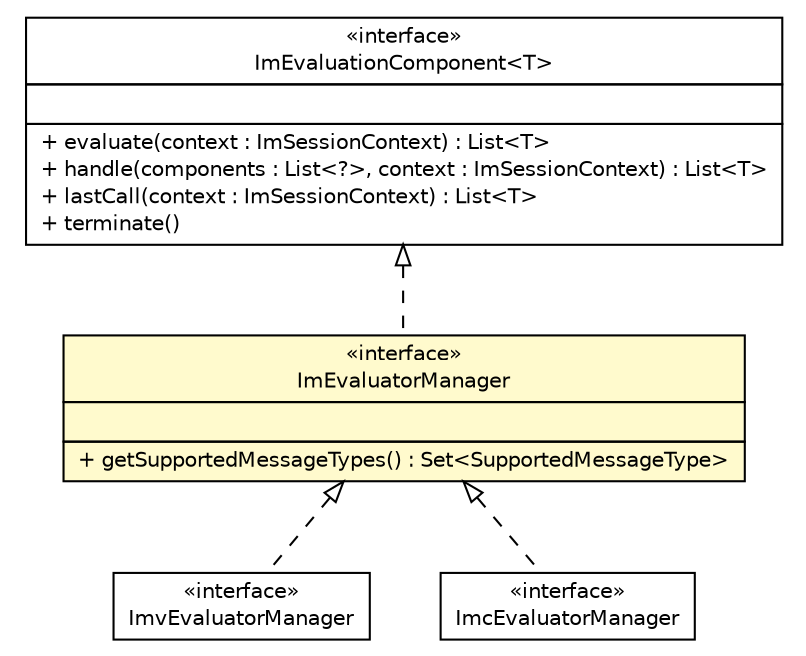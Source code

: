 #!/usr/local/bin/dot
#
# Class diagram 
# Generated by UMLGraph version R5_6 (http://www.umlgraph.org/)
#

digraph G {
	edge [fontname="Helvetica",fontsize=10,labelfontname="Helvetica",labelfontsize=10];
	node [fontname="Helvetica",fontsize=10,shape=plaintext];
	nodesep=0.25;
	ranksep=0.5;
	// de.hsbremen.tc.tnc.im.evaluate.ImvEvaluatorManager
	c3479 [label=<<table title="de.hsbremen.tc.tnc.im.evaluate.ImvEvaluatorManager" border="0" cellborder="1" cellspacing="0" cellpadding="2" port="p" href="./ImvEvaluatorManager.html">
		<tr><td><table border="0" cellspacing="0" cellpadding="1">
<tr><td align="center" balign="center"> &#171;interface&#187; </td></tr>
<tr><td align="center" balign="center"> ImvEvaluatorManager </td></tr>
		</table></td></tr>
		</table>>, URL="./ImvEvaluatorManager.html", fontname="Helvetica", fontcolor="black", fontsize=10.0];
	// de.hsbremen.tc.tnc.im.evaluate.ImcEvaluatorManager
	c3484 [label=<<table title="de.hsbremen.tc.tnc.im.evaluate.ImcEvaluatorManager" border="0" cellborder="1" cellspacing="0" cellpadding="2" port="p" href="./ImcEvaluatorManager.html">
		<tr><td><table border="0" cellspacing="0" cellpadding="1">
<tr><td align="center" balign="center"> &#171;interface&#187; </td></tr>
<tr><td align="center" balign="center"> ImcEvaluatorManager </td></tr>
		</table></td></tr>
		</table>>, URL="./ImcEvaluatorManager.html", fontname="Helvetica", fontcolor="black", fontsize=10.0];
	// de.hsbremen.tc.tnc.im.evaluate.ImEvaluatorManager
	c3488 [label=<<table title="de.hsbremen.tc.tnc.im.evaluate.ImEvaluatorManager" border="0" cellborder="1" cellspacing="0" cellpadding="2" port="p" bgcolor="lemonChiffon" href="./ImEvaluatorManager.html">
		<tr><td><table border="0" cellspacing="0" cellpadding="1">
<tr><td align="center" balign="center"> &#171;interface&#187; </td></tr>
<tr><td align="center" balign="center"> ImEvaluatorManager </td></tr>
		</table></td></tr>
		<tr><td><table border="0" cellspacing="0" cellpadding="1">
<tr><td align="left" balign="left">  </td></tr>
		</table></td></tr>
		<tr><td><table border="0" cellspacing="0" cellpadding="1">
<tr><td align="left" balign="left"> + getSupportedMessageTypes() : Set&lt;SupportedMessageType&gt; </td></tr>
		</table></td></tr>
		</table>>, URL="./ImEvaluatorManager.html", fontname="Helvetica", fontcolor="black", fontsize=10.0];
	// de.hsbremen.tc.tnc.im.evaluate.ImEvaluationComponent<T>
	c3491 [label=<<table title="de.hsbremen.tc.tnc.im.evaluate.ImEvaluationComponent" border="0" cellborder="1" cellspacing="0" cellpadding="2" port="p" href="./ImEvaluationComponent.html">
		<tr><td><table border="0" cellspacing="0" cellpadding="1">
<tr><td align="center" balign="center"> &#171;interface&#187; </td></tr>
<tr><td align="center" balign="center"> ImEvaluationComponent&lt;T&gt; </td></tr>
		</table></td></tr>
		<tr><td><table border="0" cellspacing="0" cellpadding="1">
<tr><td align="left" balign="left">  </td></tr>
		</table></td></tr>
		<tr><td><table border="0" cellspacing="0" cellpadding="1">
<tr><td align="left" balign="left"> + evaluate(context : ImSessionContext) : List&lt;T&gt; </td></tr>
<tr><td align="left" balign="left"> + handle(components : List&lt;?&gt;, context : ImSessionContext) : List&lt;T&gt; </td></tr>
<tr><td align="left" balign="left"> + lastCall(context : ImSessionContext) : List&lt;T&gt; </td></tr>
<tr><td align="left" balign="left"> + terminate() </td></tr>
		</table></td></tr>
		</table>>, URL="./ImEvaluationComponent.html", fontname="Helvetica", fontcolor="black", fontsize=10.0];
	//de.hsbremen.tc.tnc.im.evaluate.ImvEvaluatorManager implements de.hsbremen.tc.tnc.im.evaluate.ImEvaluatorManager
	c3488:p -> c3479:p [dir=back,arrowtail=empty,style=dashed];
	//de.hsbremen.tc.tnc.im.evaluate.ImcEvaluatorManager implements de.hsbremen.tc.tnc.im.evaluate.ImEvaluatorManager
	c3488:p -> c3484:p [dir=back,arrowtail=empty,style=dashed];
	//de.hsbremen.tc.tnc.im.evaluate.ImEvaluatorManager implements de.hsbremen.tc.tnc.im.evaluate.ImEvaluationComponent<T>
	c3491:p -> c3488:p [dir=back,arrowtail=empty,style=dashed];
}

